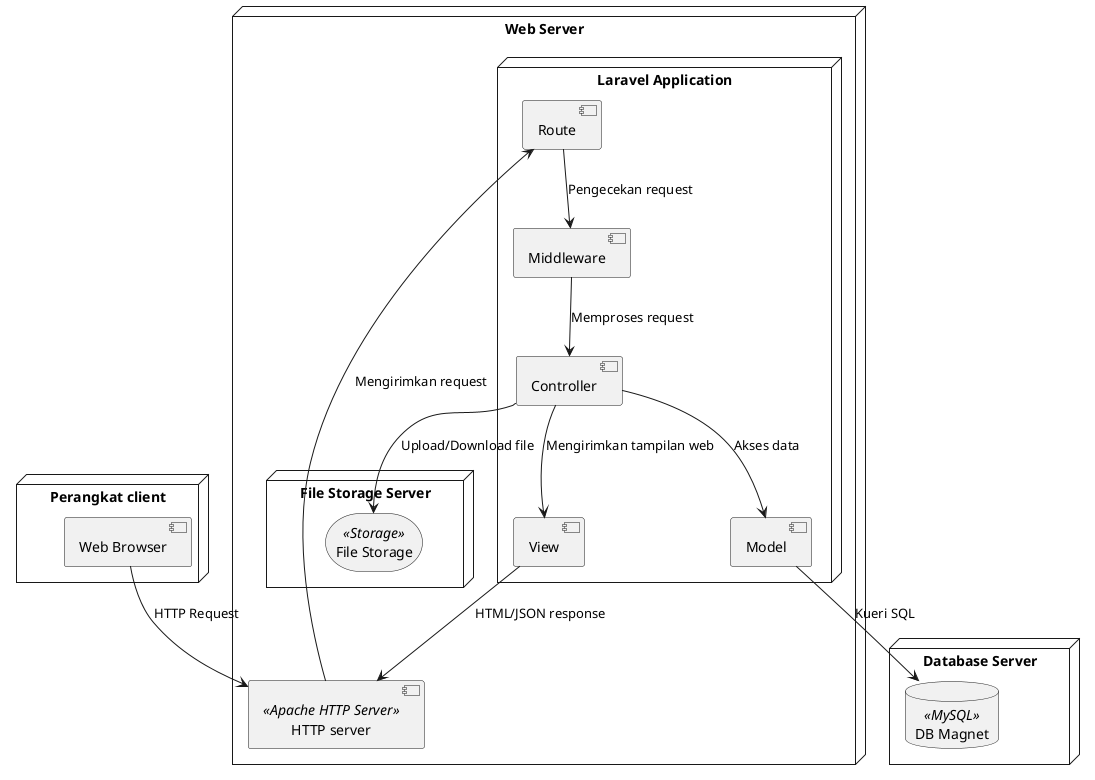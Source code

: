 @startuml

node "Perangkat client" {
    [Web Browser]
}

node "Web Server" {
    component "HTTP server" <<Apache HTTP Server>>

    node "Laravel Application" {
        component "Route"
        component "Middleware"
        component "Controller"
        component "Model"
        component "View"
    }

    node "File Storage Server" {
        storage "File Storage" <<Storage>>
    }
}

node "Database Server" {
    database "DB Magnet" <<MySQL>>
}

' Connections
[Web Browser] --> "HTTP server" : HTTP Request
"HTTP server" --> "Route" : Mengirimkan request
"Route" --> "Middleware" : Pengecekan request
"Middleware" --> "Controller" : Memproses request
"Controller" --> "Model" : Akses data
"Controller" --> "View" : Mengirimkan tampilan web
"Model" --> "DB Magnet" : Kueri SQL
"View" --> "HTTP server" : HTML/JSON response
"Controller" --> "File Storage" : Upload/Download file

@enduml
